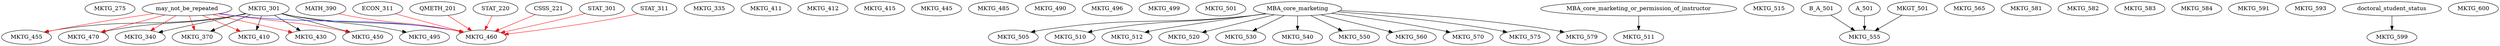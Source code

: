 digraph G {
    MKTG_275;
    MKTG_301;
    MKTG_335;
    edge [color=black];
    MKTG_301 -> MKTG_340;
    edge [color=red];
    may_not_be_repeated -> MKTG_340;
    edge [color=black];
    MKTG_301 -> MKTG_370;
    edge [color=red];
    may_not_be_repeated -> MKTG_370;
    edge [color=black];
    MKTG_301 -> MKTG_410;
    edge [color=red];
    may_not_be_repeated -> MKTG_410;
    MKTG_411;
    MKTG_412;
    MKTG_415;
    edge [color=black];
    MKTG_301 -> MKTG_430;
    edge [color=red];
    may_not_be_repeated -> MKTG_430;
    MKTG_445;
    edge [color=black];
    MKTG_301 -> MKTG_450;
    edge [color=red];
    may_not_be_repeated -> MKTG_450;
    edge [color=black];
    MKTG_301 -> MKTG_455;
    edge [color=red];
    may_not_be_repeated -> MKTG_455;
    edge [color=black];
    MKTG_301 -> MKTG_460;
    edge [color=red];
    ECON_311 -> MKTG_460;
    QMETH_201 -> MKTG_460;
    STAT_220 -> MKTG_460;
    CSSS_221 -> MKTG_460;
    STAT_301 -> MKTG_460;
    STAT_311 -> MKTG_460;
    MATH_390 -> MKTG_460;
    edge [color=blue];
    may_not_be_repeated -> MKTG_460;
    edge [color=black];
    MKTG_301 -> MKTG_470;
    edge [color=red];
    may_not_be_repeated -> MKTG_470;
    MKTG_485;
    MKTG_490;
    edge [color=black];
    MKTG_301 -> MKTG_495;
    MKTG_496;
    MKTG_499;
    MKTG_501;
    edge [color=black];
    MBA_core_marketing -> MKTG_505;
    edge [color=black];
    MBA_core_marketing -> MKTG_510;
    edge [color=black];
    MBA_core_marketing_or_permission_of_instructor -> MKTG_511;
    edge [color=black];
    MBA_core_marketing -> MKTG_512;
    MKTG_515;
    edge [color=black];
    MBA_core_marketing -> MKTG_520;
    edge [color=black];
    MBA_core_marketing -> MKTG_530;
    edge [color=black];
    MBA_core_marketing -> MKTG_540;
    edge [color=black];
    MBA_core_marketing -> MKTG_550;
    edge [color=black];
    B_A_501 -> MKTG_555;
    A_501 -> MKTG_555;
    MKGT_501 -> MKTG_555;
    edge [color=black];
    MBA_core_marketing -> MKTG_560;
    MKTG_565;
    edge [color=black];
    MBA_core_marketing -> MKTG_570;
    edge [color=black];
    MBA_core_marketing -> MKTG_575;
    edge [color=black];
    MBA_core_marketing -> MKTG_579;
    MKTG_581;
    MKTG_582;
    MKTG_583;
    MKTG_584;
    MKTG_591;
    MKTG_593;
    edge [color=black];
    doctoral_student_status -> MKTG_599;
    MKTG_600;
}
